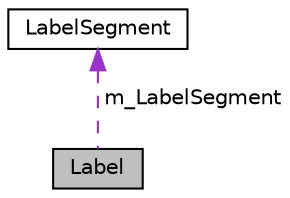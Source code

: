 digraph "Label"
{
 // INTERACTIVE_SVG=YES
  edge [fontname="Helvetica",fontsize="10",labelfontname="Helvetica",labelfontsize="10"];
  node [fontname="Helvetica",fontsize="10",shape=record];
  Node1 [label="Label",height=0.2,width=0.4,color="black", fillcolor="grey75", style="filled" fontcolor="black"];
  Node2 -> Node1 [dir="back",color="darkorchid3",fontsize="10",style="dashed",label=" m_LabelSegment" ,fontname="Helvetica"];
  Node2 [label="LabelSegment",height=0.2,width=0.4,color="black", fillcolor="white", style="filled",URL="$structLabelSegment.html"];
}
